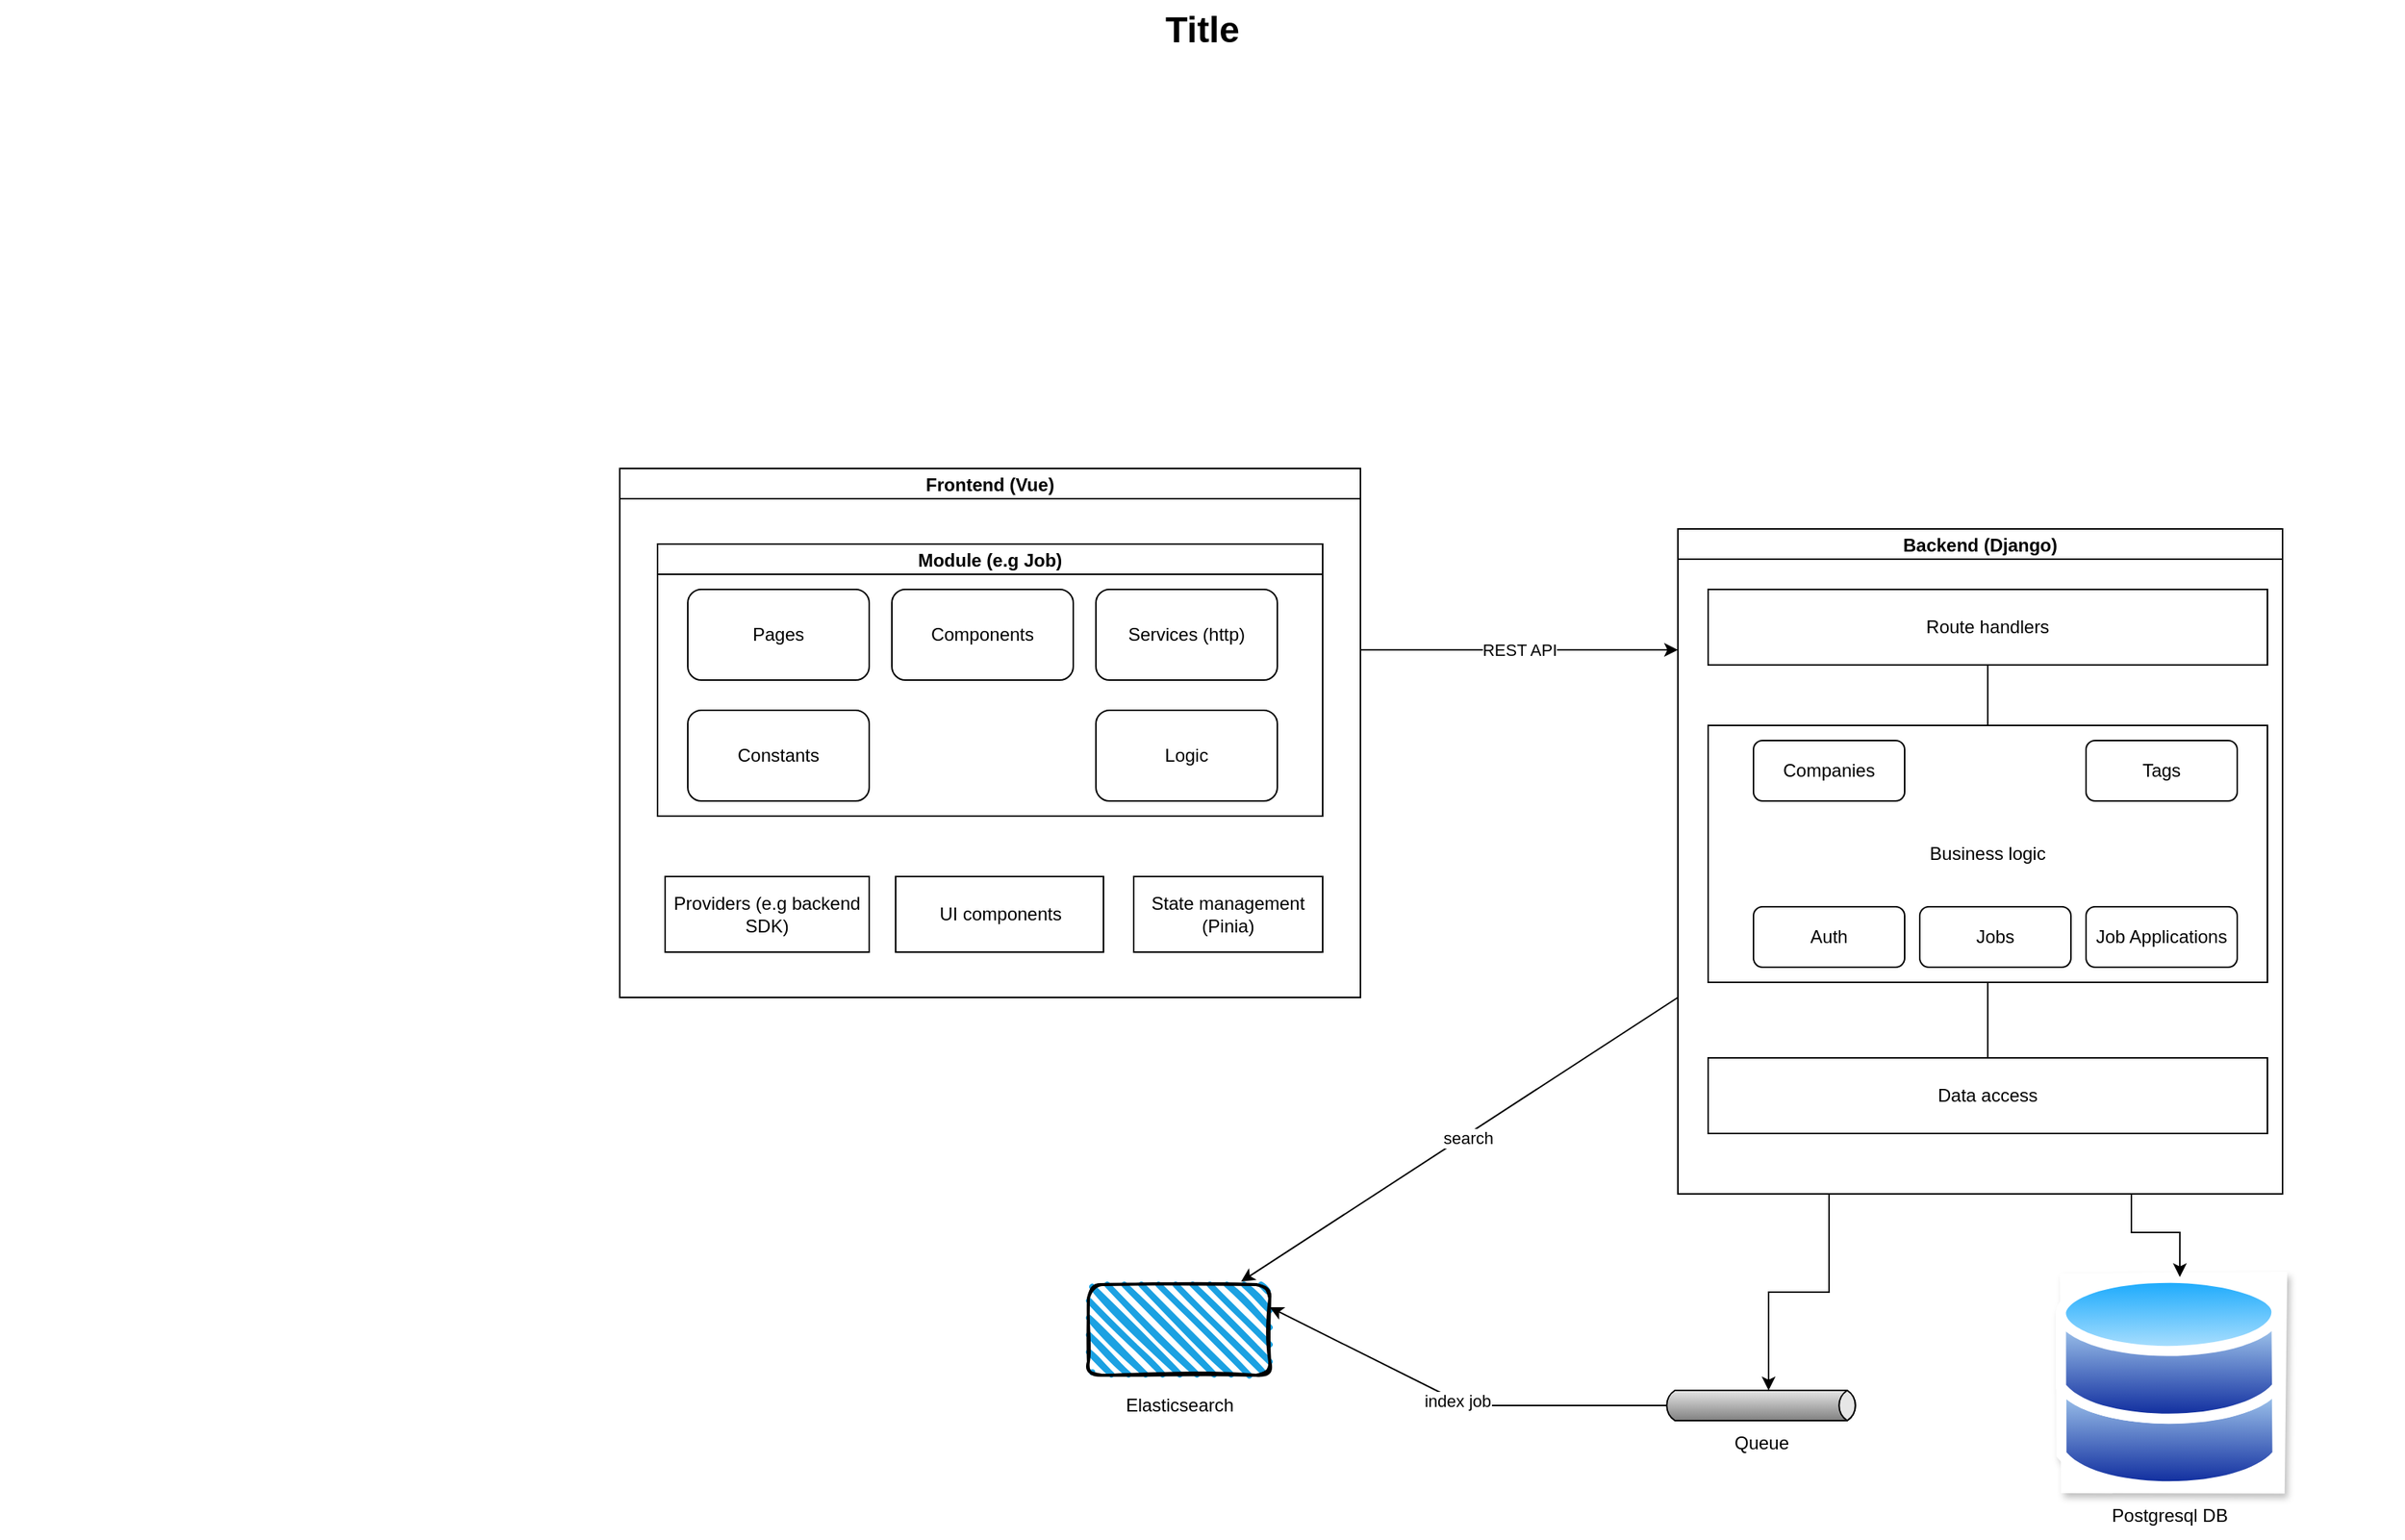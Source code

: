 <mxfile version="26.3.0">
  <diagram name="Page-1" id="74b105a0-9070-1c63-61bc-23e55f88626e">
    <mxGraphModel dx="1426" dy="793" grid="1" gridSize="10" guides="1" tooltips="1" connect="1" arrows="1" fold="1" page="1" pageScale="1.5" pageWidth="1169" pageHeight="826" background="none" math="0" shadow="0">
      <root>
        <mxCell id="0" style=";html=1;" />
        <mxCell id="1" style=";html=1;" parent="0" />
        <mxCell id="10b056a9c633e61c-30" value="Title" style="text;strokeColor=none;fillColor=none;html=1;fontSize=24;fontStyle=1;verticalAlign=middle;align=center;" parent="1" vertex="1">
          <mxGeometry x="80" y="40" width="1590" height="40" as="geometry" />
        </mxCell>
        <mxCell id="DNbt_u2-VO2jvs_L7jP9-8" value="REST API" style="edgeStyle=none;orthogonalLoop=1;jettySize=auto;html=1;rounded=0;" edge="1" parent="1">
          <mxGeometry width="100" relative="1" as="geometry">
            <mxPoint x="980" y="470" as="sourcePoint" />
            <mxPoint x="1190" y="470" as="targetPoint" />
            <Array as="points" />
          </mxGeometry>
        </mxCell>
        <mxCell id="DNbt_u2-VO2jvs_L7jP9-22" value="Backend (Django)" style="swimlane;startSize=20;horizontal=1;containerType=tree;" vertex="1" parent="1">
          <mxGeometry x="1190" y="390" width="400" height="440" as="geometry" />
        </mxCell>
        <mxCell id="DNbt_u2-VO2jvs_L7jP9-24" value="Route handlers" style="whiteSpace=wrap;html=1;treeFolding=1;treeMoving=1;newEdgeStyle={&quot;edgeStyle&quot;:&quot;elbowEdgeStyle&quot;,&quot;startArrow&quot;:&quot;none&quot;,&quot;endArrow&quot;:&quot;none&quot;};" vertex="1" parent="DNbt_u2-VO2jvs_L7jP9-22">
          <mxGeometry x="20" y="40" width="370" height="50" as="geometry" />
        </mxCell>
        <mxCell id="DNbt_u2-VO2jvs_L7jP9-26" value="" style="edgeStyle=elbowEdgeStyle;rounded=0;orthogonalLoop=1;jettySize=auto;html=1;elbow=vertical;startArrow=none;endArrow=none;" edge="1" source="DNbt_u2-VO2jvs_L7jP9-24" target="DNbt_u2-VO2jvs_L7jP9-27" parent="DNbt_u2-VO2jvs_L7jP9-22">
          <mxGeometry relative="1" as="geometry" />
        </mxCell>
        <mxCell id="DNbt_u2-VO2jvs_L7jP9-27" value="Business logic" style="whiteSpace=wrap;html=1;treeFolding=1;treeMoving=1;newEdgeStyle={&quot;edgeStyle&quot;:&quot;elbowEdgeStyle&quot;,&quot;startArrow&quot;:&quot;none&quot;,&quot;endArrow&quot;:&quot;none&quot;};" vertex="1" parent="DNbt_u2-VO2jvs_L7jP9-22">
          <mxGeometry x="20" y="130" width="370" height="170" as="geometry" />
        </mxCell>
        <mxCell id="DNbt_u2-VO2jvs_L7jP9-28" value="" style="edgeStyle=elbowEdgeStyle;rounded=0;orthogonalLoop=1;jettySize=auto;html=1;elbow=vertical;startArrow=none;endArrow=none;" edge="1" target="DNbt_u2-VO2jvs_L7jP9-29" source="DNbt_u2-VO2jvs_L7jP9-27" parent="DNbt_u2-VO2jvs_L7jP9-22">
          <mxGeometry relative="1" as="geometry">
            <mxPoint x="1395" y="470" as="sourcePoint" />
          </mxGeometry>
        </mxCell>
        <mxCell id="DNbt_u2-VO2jvs_L7jP9-29" value="Data access" style="whiteSpace=wrap;html=1;treeFolding=1;treeMoving=1;newEdgeStyle={&quot;edgeStyle&quot;:&quot;elbowEdgeStyle&quot;,&quot;startArrow&quot;:&quot;none&quot;,&quot;endArrow&quot;:&quot;none&quot;};" vertex="1" parent="DNbt_u2-VO2jvs_L7jP9-22">
          <mxGeometry x="20" y="350" width="370" height="50" as="geometry" />
        </mxCell>
        <mxCell id="DNbt_u2-VO2jvs_L7jP9-32" value="Auth" style="rounded=1;whiteSpace=wrap;html=1;" vertex="1" parent="DNbt_u2-VO2jvs_L7jP9-22">
          <mxGeometry x="50" y="250" width="100" height="40" as="geometry" />
        </mxCell>
        <mxCell id="DNbt_u2-VO2jvs_L7jP9-33" value="Jobs" style="rounded=1;whiteSpace=wrap;html=1;" vertex="1" parent="DNbt_u2-VO2jvs_L7jP9-22">
          <mxGeometry x="160" y="250" width="100" height="40" as="geometry" />
        </mxCell>
        <mxCell id="DNbt_u2-VO2jvs_L7jP9-34" value="Job Applications" style="rounded=1;whiteSpace=wrap;html=1;" vertex="1" parent="DNbt_u2-VO2jvs_L7jP9-22">
          <mxGeometry x="270" y="250" width="100" height="40" as="geometry" />
        </mxCell>
        <mxCell id="DNbt_u2-VO2jvs_L7jP9-35" value="Tags" style="rounded=1;whiteSpace=wrap;html=1;" vertex="1" parent="DNbt_u2-VO2jvs_L7jP9-22">
          <mxGeometry x="270" y="140" width="100" height="40" as="geometry" />
        </mxCell>
        <mxCell id="DNbt_u2-VO2jvs_L7jP9-38" value="Companies" style="rounded=1;whiteSpace=wrap;html=1;" vertex="1" parent="DNbt_u2-VO2jvs_L7jP9-22">
          <mxGeometry x="50" y="140" width="100" height="40" as="geometry" />
        </mxCell>
        <mxCell id="DNbt_u2-VO2jvs_L7jP9-39" value="" style="image;aspect=fixed;perimeter=ellipsePerimeter;html=1;align=center;shadow=1;dashed=0;spacingTop=3;image=img/lib/active_directory/databases.svg;sketch=1;curveFitting=1;jiggle=2;imageBackground=default;fillStyle=solid;" vertex="1" parent="1">
          <mxGeometry x="1440" y="881" width="150" height="147" as="geometry" />
        </mxCell>
        <mxCell id="DNbt_u2-VO2jvs_L7jP9-41" value="Postgresql DB" style="text;html=1;align=center;verticalAlign=middle;resizable=0;points=[];autosize=1;strokeColor=none;fillColor=none;" vertex="1" parent="1">
          <mxGeometry x="1465" y="1028" width="100" height="30" as="geometry" />
        </mxCell>
        <mxCell id="DNbt_u2-VO2jvs_L7jP9-42" value="" style="strokeWidth=1;outlineConnect=0;dashed=0;align=center;html=1;fontSize=8;shape=mxgraph.eip.messageChannel;verticalLabelPosition=bottom;labelBackgroundColor=#ffffff;verticalAlign=top;" vertex="1" parent="1">
          <mxGeometry x="1180" y="960" width="130" height="20" as="geometry" />
        </mxCell>
        <mxCell id="DNbt_u2-VO2jvs_L7jP9-44" value="Queue" style="text;html=1;align=center;verticalAlign=middle;resizable=0;points=[];autosize=1;strokeColor=none;fillColor=none;" vertex="1" parent="1">
          <mxGeometry x="1215" y="980" width="60" height="30" as="geometry" />
        </mxCell>
        <mxCell id="DNbt_u2-VO2jvs_L7jP9-51" style="edgeStyle=orthogonalEdgeStyle;rounded=0;orthogonalLoop=1;jettySize=auto;html=1;exitX=0.25;exitY=1;exitDx=0;exitDy=0;entryX=0;entryY=0;entryDx=70;entryDy=0;entryPerimeter=0;" edge="1" parent="1" source="DNbt_u2-VO2jvs_L7jP9-22" target="DNbt_u2-VO2jvs_L7jP9-42">
          <mxGeometry relative="1" as="geometry" />
        </mxCell>
        <mxCell id="DNbt_u2-VO2jvs_L7jP9-52" style="edgeStyle=orthogonalEdgeStyle;rounded=0;orthogonalLoop=1;jettySize=auto;html=1;exitX=0.75;exitY=1;exitDx=0;exitDy=0;entryX=0.547;entryY=0.027;entryDx=0;entryDy=0;entryPerimeter=0;" edge="1" parent="1" source="DNbt_u2-VO2jvs_L7jP9-22" target="DNbt_u2-VO2jvs_L7jP9-39">
          <mxGeometry relative="1" as="geometry" />
        </mxCell>
        <mxCell id="DNbt_u2-VO2jvs_L7jP9-53" value="" style="rounded=1;whiteSpace=wrap;html=1;strokeWidth=2;fillWeight=4;hachureGap=8;hachureAngle=45;fillColor=#1ba1e2;sketch=1;" vertex="1" parent="1">
          <mxGeometry x="800" y="890" width="120" height="60" as="geometry" />
        </mxCell>
        <mxCell id="DNbt_u2-VO2jvs_L7jP9-54" value="Elasticsearch" style="text;html=1;align=center;verticalAlign=middle;resizable=0;points=[];autosize=1;strokeColor=none;fillColor=none;" vertex="1" parent="1">
          <mxGeometry x="815" y="955" width="90" height="30" as="geometry" />
        </mxCell>
        <mxCell id="DNbt_u2-VO2jvs_L7jP9-56" value="index job" style="endArrow=classic;html=1;rounded=0;exitX=0;exitY=0.5;exitDx=2.7;exitDy=0;entryX=1;entryY=0.25;entryDx=0;entryDy=0;exitPerimeter=0;" edge="1" parent="1" source="DNbt_u2-VO2jvs_L7jP9-42" target="DNbt_u2-VO2jvs_L7jP9-53">
          <mxGeometry relative="1" as="geometry">
            <mxPoint x="1060" y="890" as="sourcePoint" />
            <mxPoint x="1160" y="890" as="targetPoint" />
            <Array as="points">
              <mxPoint x="1050" y="970" />
            </Array>
          </mxGeometry>
        </mxCell>
        <mxCell id="DNbt_u2-VO2jvs_L7jP9-58" value="" style="endArrow=classic;html=1;rounded=0;entryX=0.842;entryY=-0.033;entryDx=0;entryDy=0;entryPerimeter=0;" edge="1" parent="1" target="DNbt_u2-VO2jvs_L7jP9-53">
          <mxGeometry relative="1" as="geometry">
            <mxPoint x="1190" y="700" as="sourcePoint" />
            <mxPoint x="910" y="880" as="targetPoint" />
          </mxGeometry>
        </mxCell>
        <mxCell id="DNbt_u2-VO2jvs_L7jP9-61" value="search" style="edgeLabel;html=1;align=center;verticalAlign=middle;resizable=0;points=[];" vertex="1" connectable="0" parent="DNbt_u2-VO2jvs_L7jP9-58">
          <mxGeometry x="-0.024" y="1" relative="1" as="geometry">
            <mxPoint x="1" as="offset" />
          </mxGeometry>
        </mxCell>
        <mxCell id="DNbt_u2-VO2jvs_L7jP9-62" value="Frontend (Vue)" style="swimlane;startSize=20;horizontal=1;containerType=tree;" vertex="1" parent="1">
          <mxGeometry x="490" y="350" width="490" height="350" as="geometry" />
        </mxCell>
        <mxCell id="DNbt_u2-VO2jvs_L7jP9-73" value="State management (Pinia)" style="whiteSpace=wrap;html=1;treeFolding=1;treeMoving=1;newEdgeStyle={&quot;edgeStyle&quot;:&quot;elbowEdgeStyle&quot;,&quot;startArrow&quot;:&quot;none&quot;,&quot;endArrow&quot;:&quot;none&quot;};" vertex="1" parent="DNbt_u2-VO2jvs_L7jP9-62">
          <mxGeometry x="340" y="270" width="125" height="50" as="geometry" />
        </mxCell>
        <mxCell id="DNbt_u2-VO2jvs_L7jP9-98" value="Module (e.g Job)" style="swimlane;startSize=20;horizontal=1;containerType=tree;newEdgeStyle={&quot;edgeStyle&quot;:&quot;elbowEdgeStyle&quot;,&quot;startArrow&quot;:&quot;none&quot;,&quot;endArrow&quot;:&quot;none&quot;};" vertex="1" parent="DNbt_u2-VO2jvs_L7jP9-62">
          <mxGeometry x="25" y="50" width="440" height="180" as="geometry" />
        </mxCell>
        <mxCell id="DNbt_u2-VO2jvs_L7jP9-104" value="Pages" style="rounded=1;whiteSpace=wrap;html=1;" vertex="1" parent="DNbt_u2-VO2jvs_L7jP9-98">
          <mxGeometry x="20" y="30" width="120" height="60" as="geometry" />
        </mxCell>
        <mxCell id="DNbt_u2-VO2jvs_L7jP9-105" value="Components" style="rounded=1;whiteSpace=wrap;html=1;" vertex="1" parent="DNbt_u2-VO2jvs_L7jP9-98">
          <mxGeometry x="155" y="30" width="120" height="60" as="geometry" />
        </mxCell>
        <mxCell id="DNbt_u2-VO2jvs_L7jP9-106" value="Services (http)" style="rounded=1;whiteSpace=wrap;html=1;" vertex="1" parent="DNbt_u2-VO2jvs_L7jP9-98">
          <mxGeometry x="290" y="30" width="120" height="60" as="geometry" />
        </mxCell>
        <mxCell id="DNbt_u2-VO2jvs_L7jP9-107" value="Constants" style="rounded=1;whiteSpace=wrap;html=1;" vertex="1" parent="DNbt_u2-VO2jvs_L7jP9-98">
          <mxGeometry x="20" y="110" width="120" height="60" as="geometry" />
        </mxCell>
        <mxCell id="DNbt_u2-VO2jvs_L7jP9-110" value="Logic" style="rounded=1;whiteSpace=wrap;html=1;" vertex="1" parent="DNbt_u2-VO2jvs_L7jP9-98">
          <mxGeometry x="290" y="110" width="120" height="60" as="geometry" />
        </mxCell>
        <mxCell id="DNbt_u2-VO2jvs_L7jP9-108" value="UI components" style="whiteSpace=wrap;html=1;treeFolding=1;treeMoving=1;newEdgeStyle={&quot;edgeStyle&quot;:&quot;elbowEdgeStyle&quot;,&quot;startArrow&quot;:&quot;none&quot;,&quot;endArrow&quot;:&quot;none&quot;};" vertex="1" parent="DNbt_u2-VO2jvs_L7jP9-62">
          <mxGeometry x="182.5" y="270" width="137.5" height="50" as="geometry" />
        </mxCell>
        <mxCell id="DNbt_u2-VO2jvs_L7jP9-109" value="Providers (e.g backend SDK)" style="whiteSpace=wrap;html=1;treeFolding=1;treeMoving=1;newEdgeStyle={&quot;edgeStyle&quot;:&quot;elbowEdgeStyle&quot;,&quot;startArrow&quot;:&quot;none&quot;,&quot;endArrow&quot;:&quot;none&quot;};" vertex="1" parent="DNbt_u2-VO2jvs_L7jP9-62">
          <mxGeometry x="30" y="270" width="135" height="50" as="geometry" />
        </mxCell>
      </root>
    </mxGraphModel>
  </diagram>
</mxfile>
